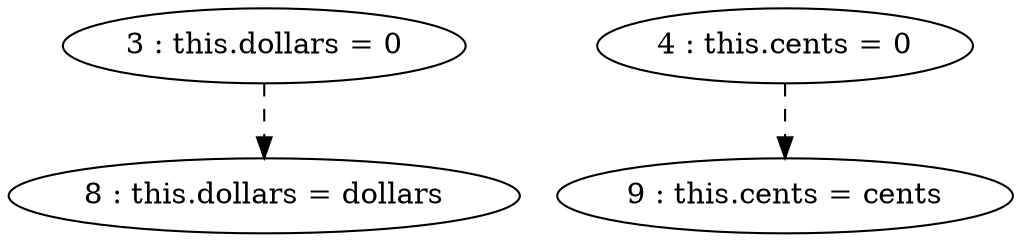 digraph G {
"3 : this.dollars = 0"
"3 : this.dollars = 0" -> "8 : this.dollars = dollars" [style=dashed]
"4 : this.cents = 0"
"4 : this.cents = 0" -> "9 : this.cents = cents" [style=dashed]
"8 : this.dollars = dollars"
"9 : this.cents = cents"
}